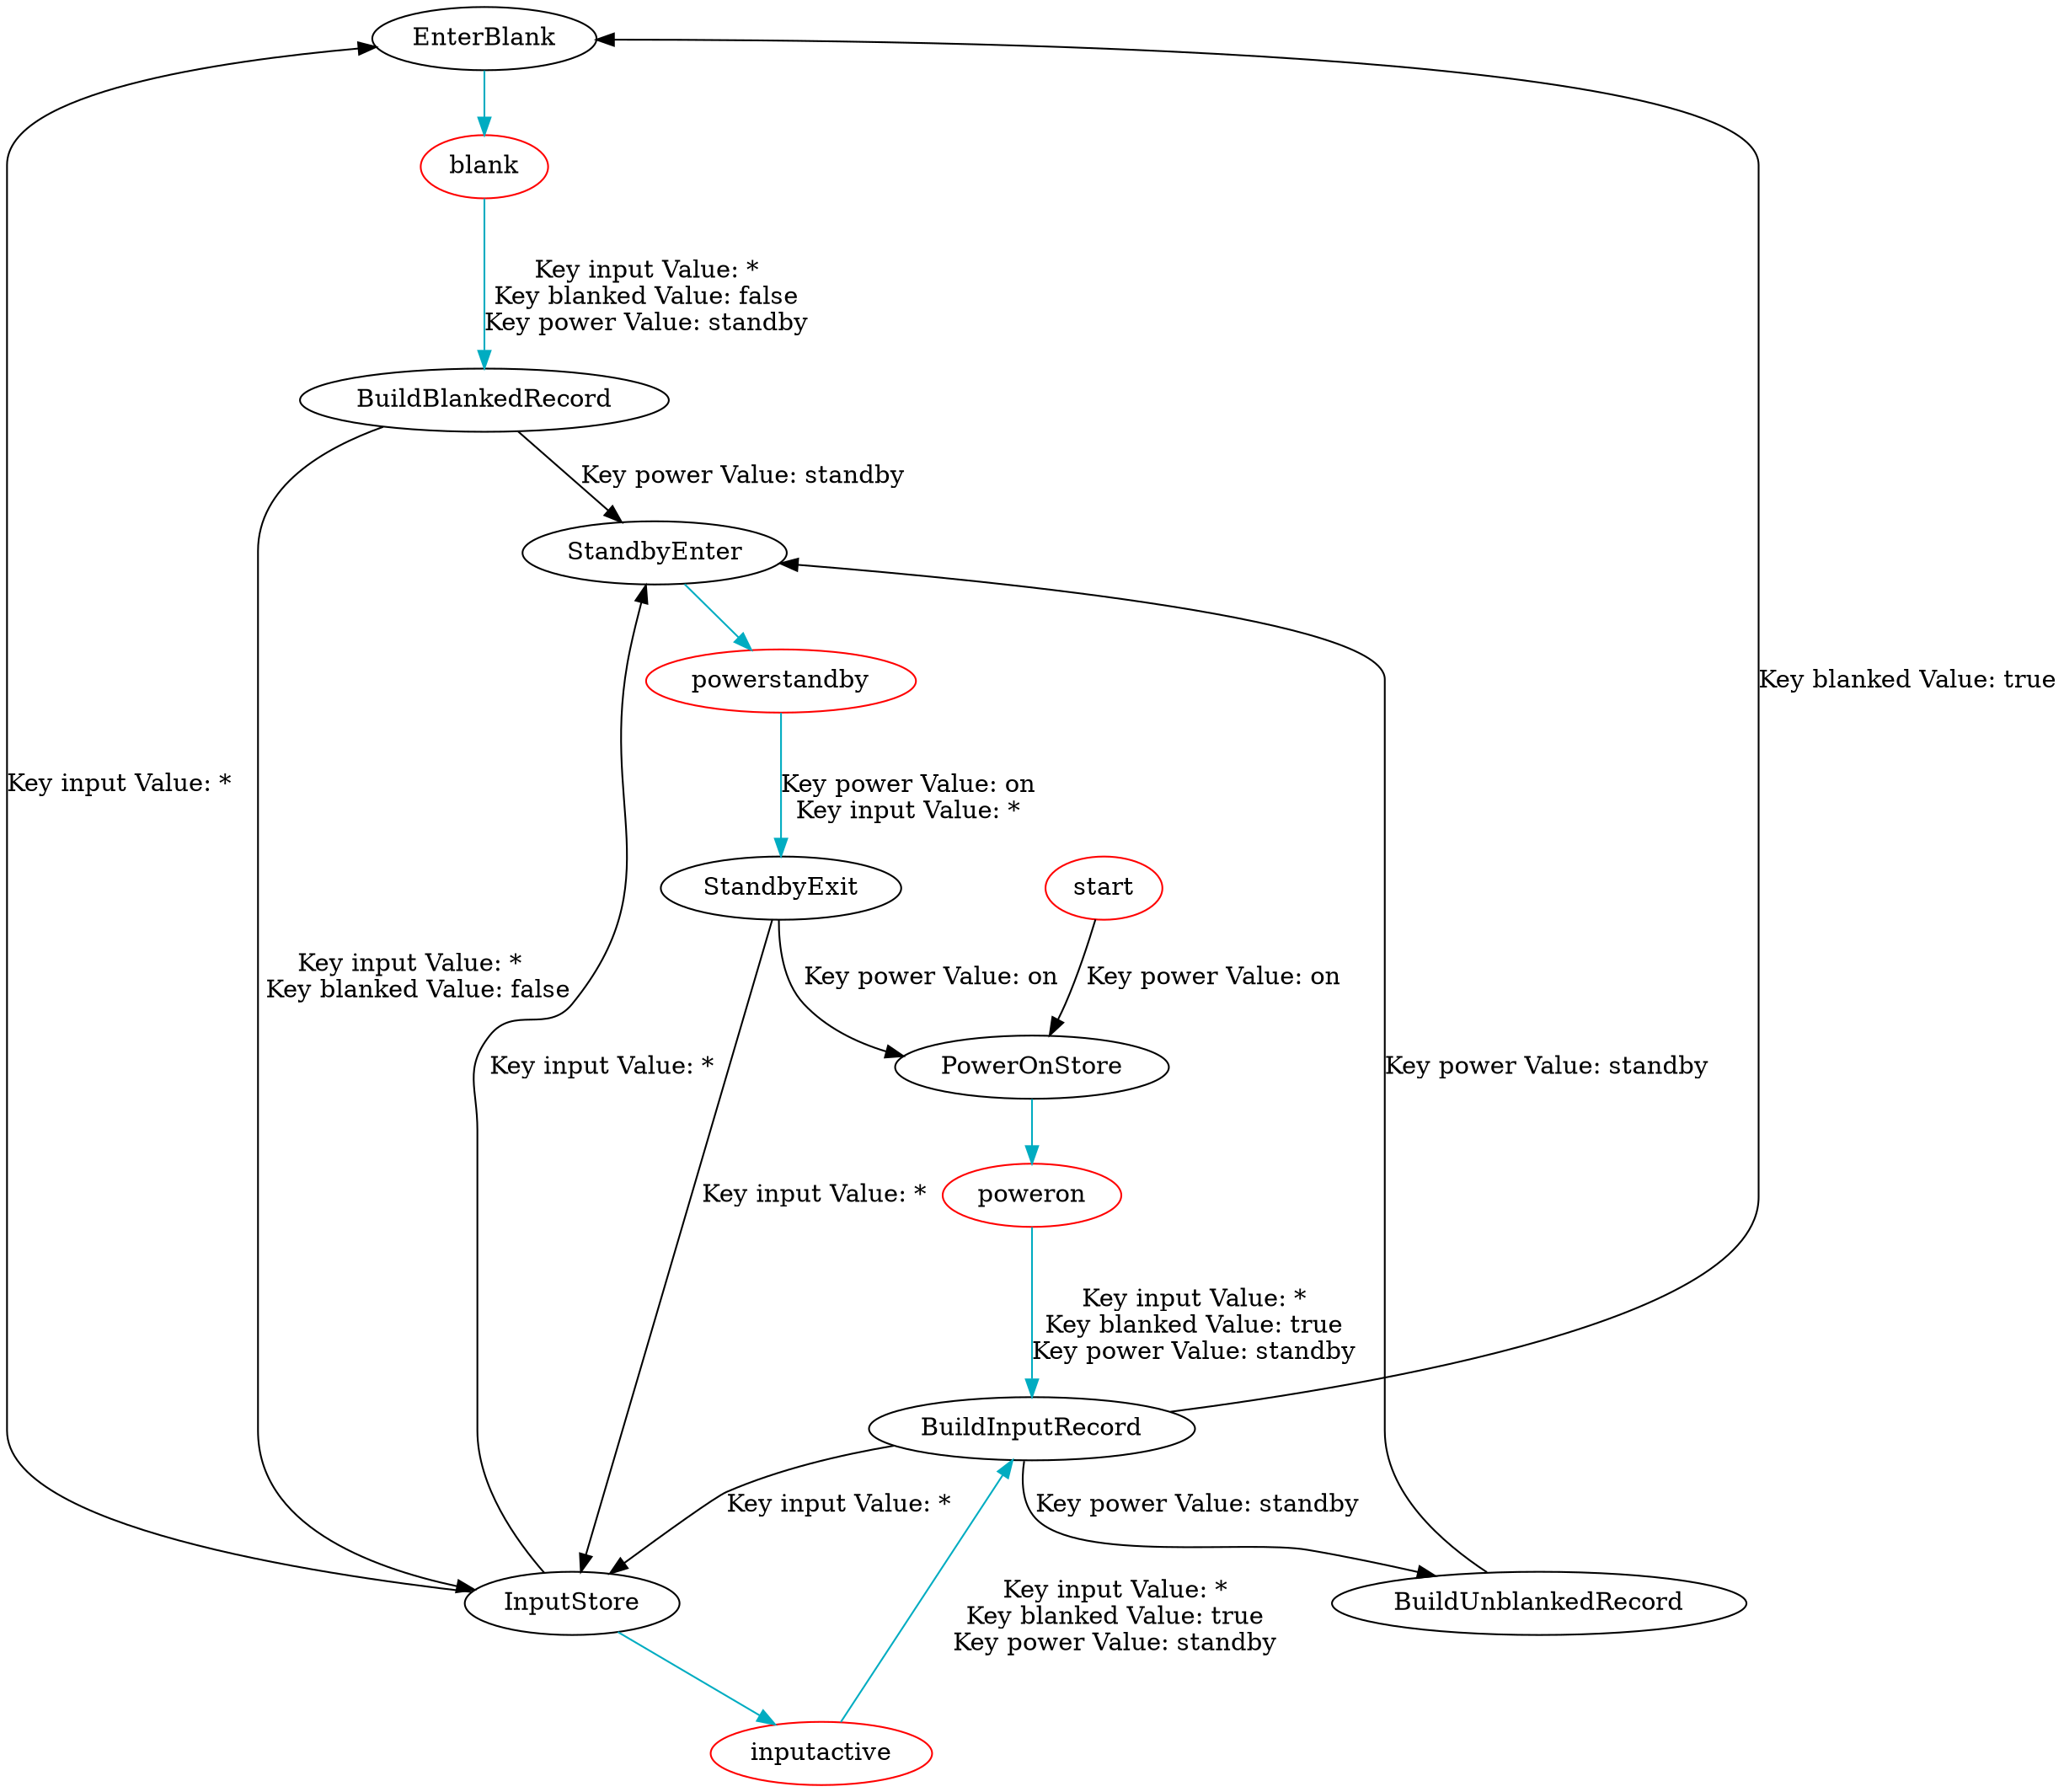 digraph  {
	EnterBlank->blank[ color="#00acc1" ];
	blank->BuildBlankedRecord[ color="#00acc1", label="
Key input Value: *
Key blanked Value: false
Key power Value: standby" ];
	StandbyEnter->powerstandby[ color="#00acc1" ];
	powerstandby->StandbyExit[ color="#00acc1", label="
Key power Value: on
Key input Value: *" ];
	PowerOnStore->poweron[ color="#00acc1" ];
	poweron->BuildInputRecord[ color="#00acc1", label="
Key input Value: *
Key blanked Value: true
Key power Value: standby" ];
	InputStore->inputactive[ color="#00acc1" ];
	inputactive->BuildInputRecord[ color="#00acc1", label="
Key input Value: *
Key blanked Value: true
Key power Value: standby" ];
	start->PowerOnStore[ label="Key power Value: on" ];
	BuildInputRecord->InputStore[ label="Key input Value: *" ];
	BuildInputRecord->EnterBlank[ label="Key blanked Value: true" ];
	BuildInputRecord->BuildUnblankedRecord[ label="Key power Value: standby" ];
	BuildUnblankedRecord->StandbyEnter[ label="Key power Value: standby" ];
	BuildBlankedRecord->InputStore[ label="Key input Value: * 
 Key blanked Value: false" ];
	InputStore->EnterBlank[ label="Key input Value: *" ];
	BuildBlankedRecord->StandbyEnter[ label="Key power Value: standby" ];
	StandbyExit->PowerOnStore[ label="Key power Value: on" ];
	StandbyExit->InputStore[ label="Key input Value: *" ];
	InputStore->StandbyEnter[ label="Key input Value: *" ];
	BuildBlankedRecord;
	BuildInputRecord;
	BuildUnblankedRecord;
	EnterBlank;
	InputStore;
	PowerOnStore;
	StandbyEnter;
	StandbyExit;
	blank [ color="#FF0000" ];
	inputactive [ color="#FF0000" ];
	poweron [ color="#FF0000" ];
	powerstandby [ color="#FF0000" ];
	start [ color="#FF0000" ];

}
